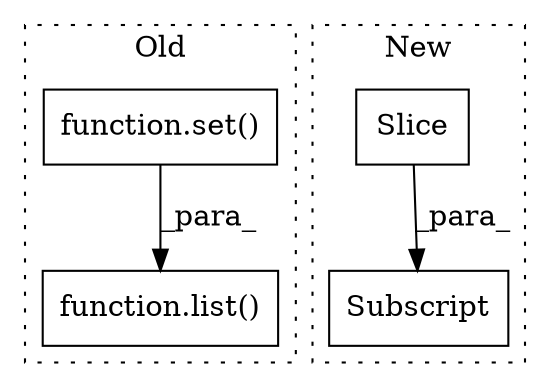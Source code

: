 digraph G {
subgraph cluster0 {
1 [label="function.set()" a="75" s="4936,4951" l="4,1" shape="box"];
4 [label="function.list()" a="75" s="4991,5009" l="5,1" shape="box"];
label = "Old";
style="dotted";
}
subgraph cluster1 {
2 [label="Slice" a="80" s="4893" l="2" shape="box"];
3 [label="Subscript" a="63" s="4880,0" l="16,0" shape="box"];
label = "New";
style="dotted";
}
1 -> 4 [label="_para_"];
2 -> 3 [label="_para_"];
}